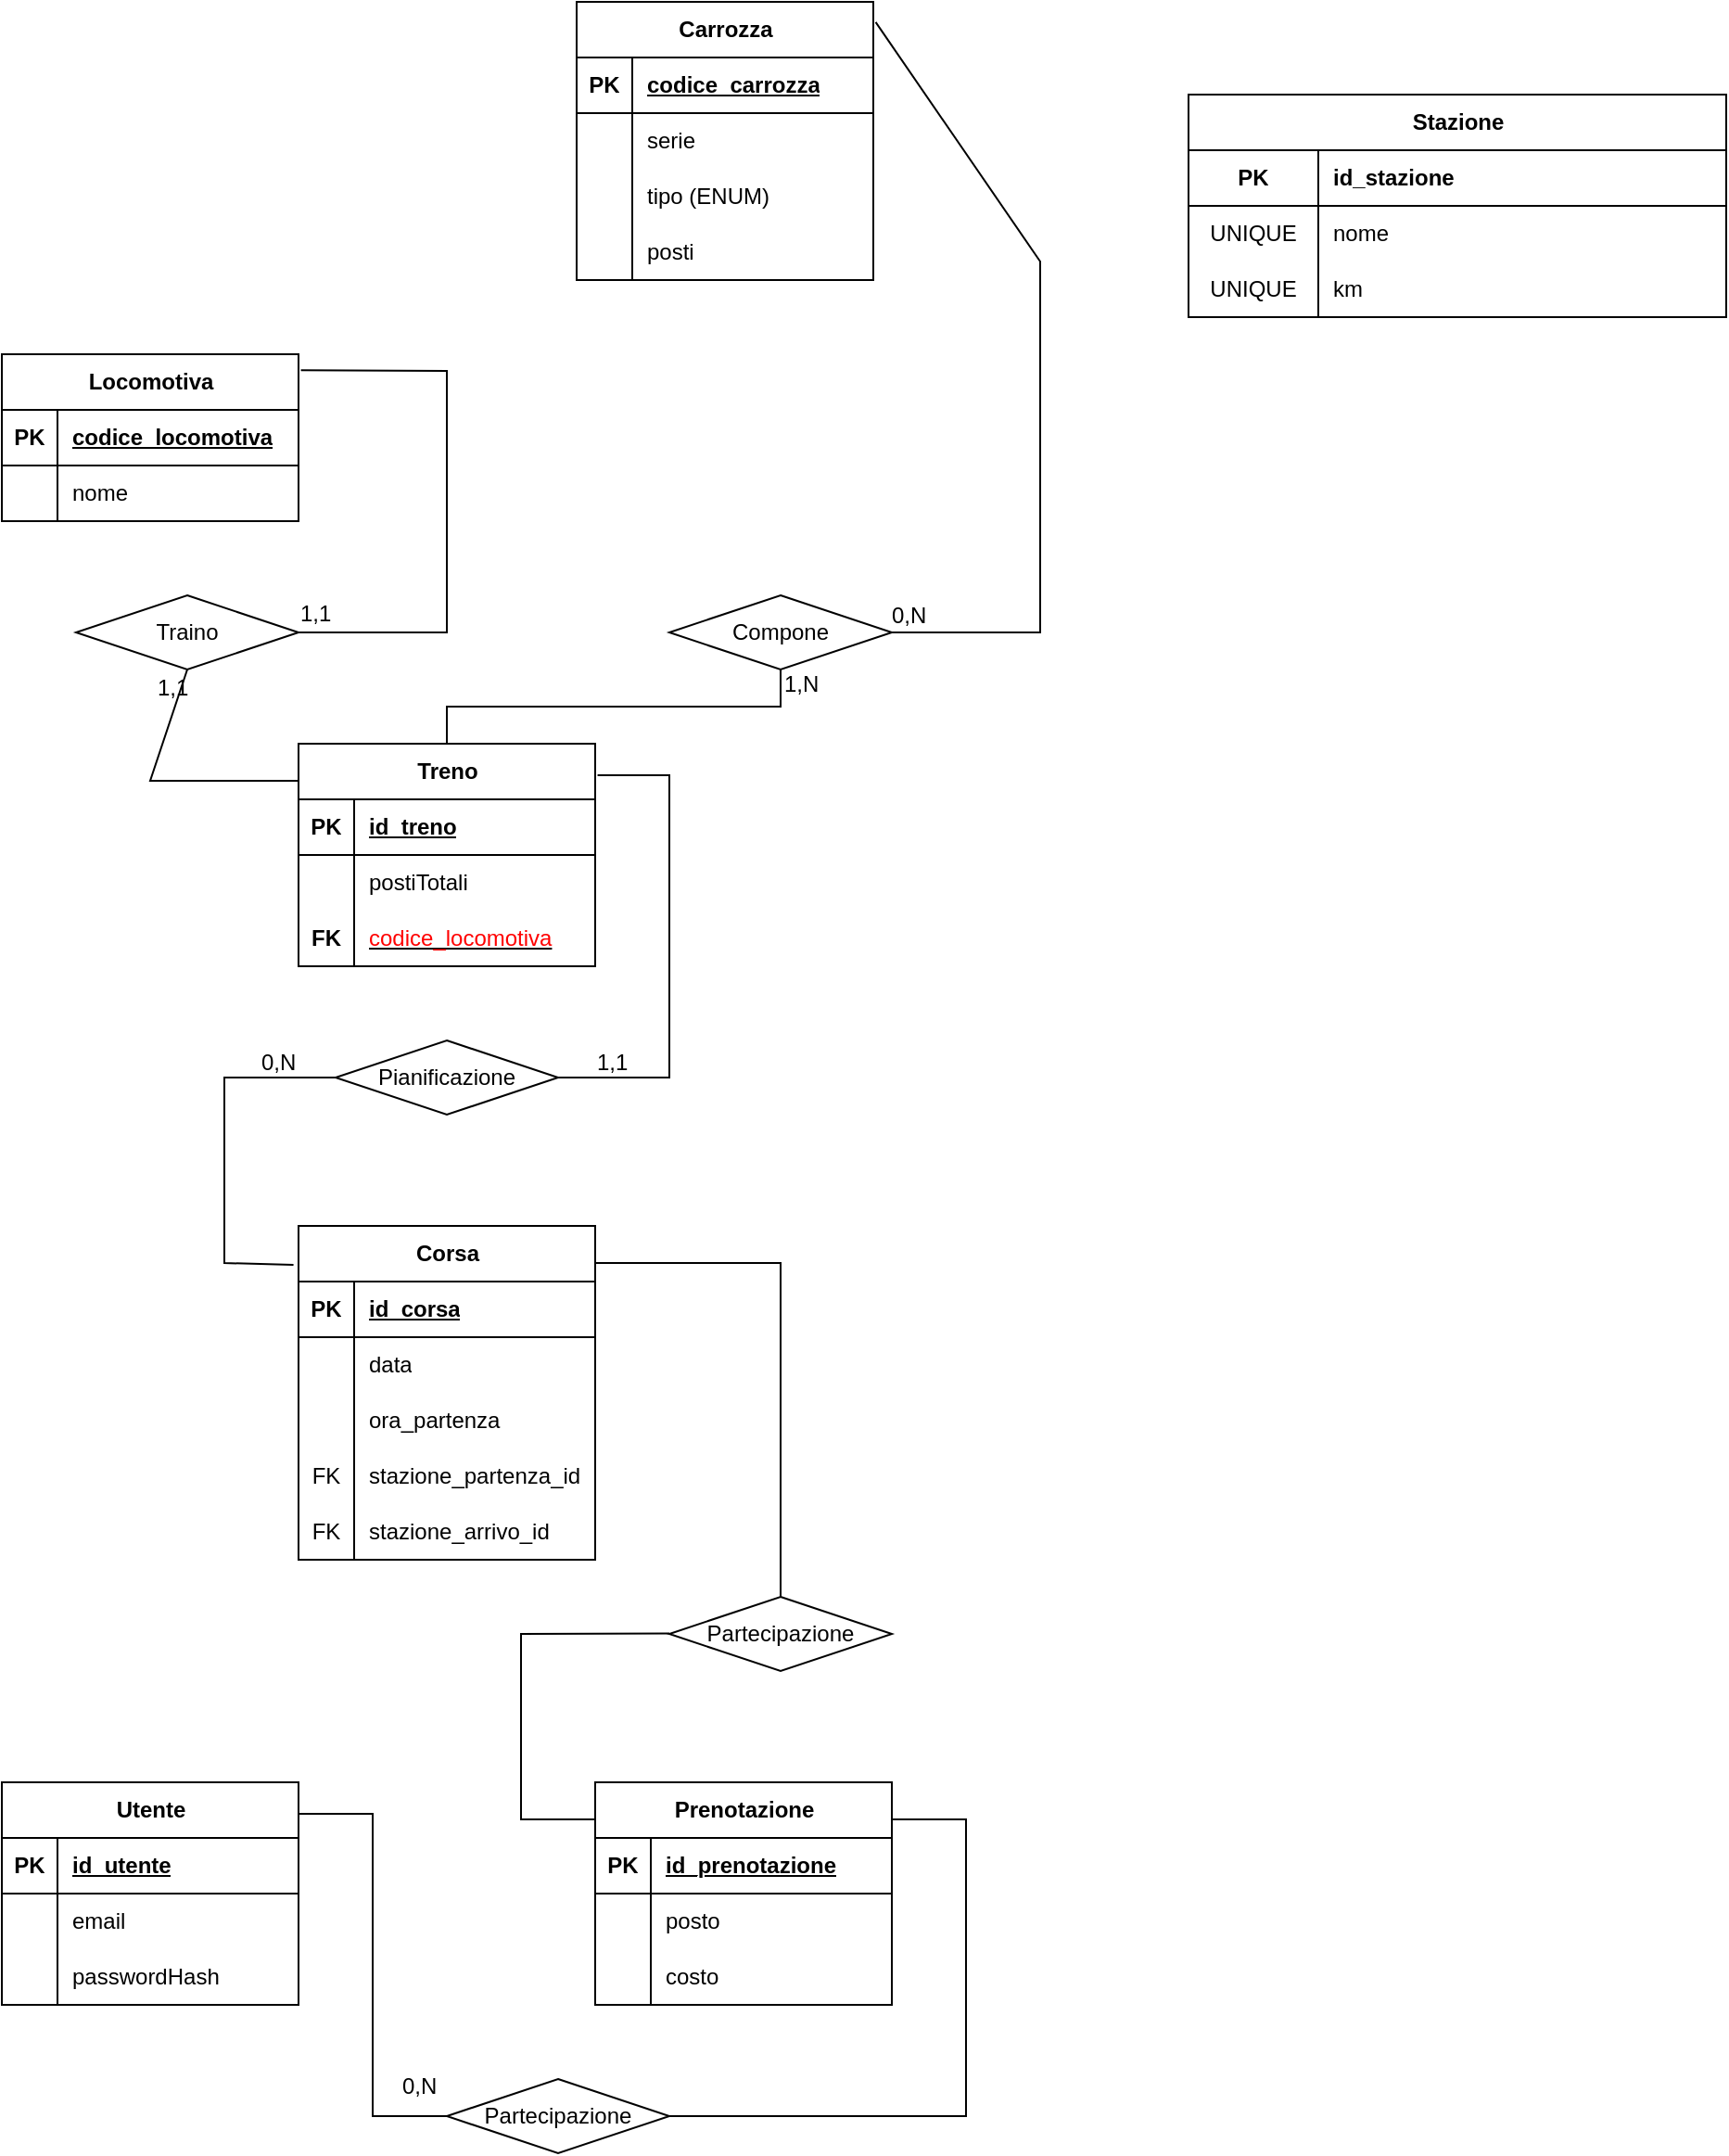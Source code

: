 <mxfile version="26.2.14">
  <diagram name="Pagina-1" id="MEbt-tBwwFMzeT0k1VTx">
    <mxGraphModel dx="225" dy="1563" grid="1" gridSize="10" guides="1" tooltips="1" connect="1" arrows="1" fold="1" page="1" pageScale="1" pageWidth="827" pageHeight="1169" math="0" shadow="0">
      <root>
        <mxCell id="0" />
        <mxCell id="1" parent="0" />
        <mxCell id="QTbaM10ClLGcp11PRQed-53" value="Corsa" style="shape=table;startSize=30;container=1;collapsible=1;childLayout=tableLayout;fixedRows=1;rowLines=0;fontStyle=1;align=center;resizeLast=1;html=1;" vertex="1" parent="1">
          <mxGeometry x="200" y="580" width="160" height="180" as="geometry" />
        </mxCell>
        <mxCell id="QTbaM10ClLGcp11PRQed-54" value="" style="shape=tableRow;horizontal=0;startSize=0;swimlaneHead=0;swimlaneBody=0;fillColor=none;collapsible=0;dropTarget=0;points=[[0,0.5],[1,0.5]];portConstraint=eastwest;top=0;left=0;right=0;bottom=1;" vertex="1" parent="QTbaM10ClLGcp11PRQed-53">
          <mxGeometry y="30" width="160" height="30" as="geometry" />
        </mxCell>
        <mxCell id="QTbaM10ClLGcp11PRQed-55" value="PK" style="shape=partialRectangle;connectable=0;fillColor=none;top=0;left=0;bottom=0;right=0;fontStyle=1;overflow=hidden;whiteSpace=wrap;html=1;" vertex="1" parent="QTbaM10ClLGcp11PRQed-54">
          <mxGeometry width="30" height="30" as="geometry">
            <mxRectangle width="30" height="30" as="alternateBounds" />
          </mxGeometry>
        </mxCell>
        <mxCell id="QTbaM10ClLGcp11PRQed-56" value="id_corsa" style="shape=partialRectangle;connectable=0;fillColor=none;top=0;left=0;bottom=0;right=0;align=left;spacingLeft=6;fontStyle=5;overflow=hidden;whiteSpace=wrap;html=1;" vertex="1" parent="QTbaM10ClLGcp11PRQed-54">
          <mxGeometry x="30" width="130" height="30" as="geometry">
            <mxRectangle width="130" height="30" as="alternateBounds" />
          </mxGeometry>
        </mxCell>
        <mxCell id="QTbaM10ClLGcp11PRQed-57" value="" style="shape=tableRow;horizontal=0;startSize=0;swimlaneHead=0;swimlaneBody=0;fillColor=none;collapsible=0;dropTarget=0;points=[[0,0.5],[1,0.5]];portConstraint=eastwest;top=0;left=0;right=0;bottom=0;" vertex="1" parent="QTbaM10ClLGcp11PRQed-53">
          <mxGeometry y="60" width="160" height="30" as="geometry" />
        </mxCell>
        <mxCell id="QTbaM10ClLGcp11PRQed-58" value="" style="shape=partialRectangle;connectable=0;fillColor=none;top=0;left=0;bottom=0;right=0;editable=1;overflow=hidden;whiteSpace=wrap;html=1;" vertex="1" parent="QTbaM10ClLGcp11PRQed-57">
          <mxGeometry width="30" height="30" as="geometry">
            <mxRectangle width="30" height="30" as="alternateBounds" />
          </mxGeometry>
        </mxCell>
        <mxCell id="QTbaM10ClLGcp11PRQed-59" value="data" style="shape=partialRectangle;connectable=0;fillColor=none;top=0;left=0;bottom=0;right=0;align=left;spacingLeft=6;overflow=hidden;whiteSpace=wrap;html=1;" vertex="1" parent="QTbaM10ClLGcp11PRQed-57">
          <mxGeometry x="30" width="130" height="30" as="geometry">
            <mxRectangle width="130" height="30" as="alternateBounds" />
          </mxGeometry>
        </mxCell>
        <mxCell id="QTbaM10ClLGcp11PRQed-60" value="" style="shape=tableRow;horizontal=0;startSize=0;swimlaneHead=0;swimlaneBody=0;fillColor=none;collapsible=0;dropTarget=0;points=[[0,0.5],[1,0.5]];portConstraint=eastwest;top=0;left=0;right=0;bottom=0;" vertex="1" parent="QTbaM10ClLGcp11PRQed-53">
          <mxGeometry y="90" width="160" height="30" as="geometry" />
        </mxCell>
        <mxCell id="QTbaM10ClLGcp11PRQed-61" value="" style="shape=partialRectangle;connectable=0;fillColor=none;top=0;left=0;bottom=0;right=0;editable=1;overflow=hidden;whiteSpace=wrap;html=1;" vertex="1" parent="QTbaM10ClLGcp11PRQed-60">
          <mxGeometry width="30" height="30" as="geometry">
            <mxRectangle width="30" height="30" as="alternateBounds" />
          </mxGeometry>
        </mxCell>
        <mxCell id="QTbaM10ClLGcp11PRQed-62" value="ora_partenza" style="shape=partialRectangle;connectable=0;fillColor=none;top=0;left=0;bottom=0;right=0;align=left;spacingLeft=6;overflow=hidden;whiteSpace=wrap;html=1;" vertex="1" parent="QTbaM10ClLGcp11PRQed-60">
          <mxGeometry x="30" width="130" height="30" as="geometry">
            <mxRectangle width="130" height="30" as="alternateBounds" />
          </mxGeometry>
        </mxCell>
        <mxCell id="QTbaM10ClLGcp11PRQed-63" value="" style="shape=tableRow;horizontal=0;startSize=0;swimlaneHead=0;swimlaneBody=0;fillColor=none;collapsible=0;dropTarget=0;points=[[0,0.5],[1,0.5]];portConstraint=eastwest;top=0;left=0;right=0;bottom=0;" vertex="1" parent="QTbaM10ClLGcp11PRQed-53">
          <mxGeometry y="120" width="160" height="30" as="geometry" />
        </mxCell>
        <mxCell id="QTbaM10ClLGcp11PRQed-64" value="FK" style="shape=partialRectangle;connectable=0;fillColor=none;top=0;left=0;bottom=0;right=0;editable=1;overflow=hidden;whiteSpace=wrap;html=1;" vertex="1" parent="QTbaM10ClLGcp11PRQed-63">
          <mxGeometry width="30" height="30" as="geometry">
            <mxRectangle width="30" height="30" as="alternateBounds" />
          </mxGeometry>
        </mxCell>
        <mxCell id="QTbaM10ClLGcp11PRQed-65" value="stazione_partenza_id" style="shape=partialRectangle;connectable=0;fillColor=none;top=0;left=0;bottom=0;right=0;align=left;spacingLeft=6;overflow=hidden;whiteSpace=wrap;html=1;" vertex="1" parent="QTbaM10ClLGcp11PRQed-63">
          <mxGeometry x="30" width="130" height="30" as="geometry">
            <mxRectangle width="130" height="30" as="alternateBounds" />
          </mxGeometry>
        </mxCell>
        <mxCell id="QTbaM10ClLGcp11PRQed-111" style="shape=tableRow;horizontal=0;startSize=0;swimlaneHead=0;swimlaneBody=0;fillColor=none;collapsible=0;dropTarget=0;points=[[0,0.5],[1,0.5]];portConstraint=eastwest;top=0;left=0;right=0;bottom=0;" vertex="1" parent="QTbaM10ClLGcp11PRQed-53">
          <mxGeometry y="150" width="160" height="30" as="geometry" />
        </mxCell>
        <mxCell id="QTbaM10ClLGcp11PRQed-112" value="FK" style="shape=partialRectangle;connectable=0;fillColor=none;top=0;left=0;bottom=0;right=0;editable=1;overflow=hidden;whiteSpace=wrap;html=1;" vertex="1" parent="QTbaM10ClLGcp11PRQed-111">
          <mxGeometry width="30" height="30" as="geometry">
            <mxRectangle width="30" height="30" as="alternateBounds" />
          </mxGeometry>
        </mxCell>
        <mxCell id="QTbaM10ClLGcp11PRQed-113" value="stazione_arrivo_id" style="shape=partialRectangle;connectable=0;fillColor=none;top=0;left=0;bottom=0;right=0;align=left;spacingLeft=6;overflow=hidden;whiteSpace=wrap;html=1;" vertex="1" parent="QTbaM10ClLGcp11PRQed-111">
          <mxGeometry x="30" width="130" height="30" as="geometry">
            <mxRectangle width="130" height="30" as="alternateBounds" />
          </mxGeometry>
        </mxCell>
        <mxCell id="QTbaM10ClLGcp11PRQed-1" value="Stazione" style="shape=table;startSize=30;container=1;collapsible=1;childLayout=tableLayout;fixedRows=1;rowLines=0;fontStyle=1;align=center;resizeLast=1;html=1;" vertex="1" parent="1">
          <mxGeometry x="680" y="-30" width="290" height="120" as="geometry" />
        </mxCell>
        <mxCell id="QTbaM10ClLGcp11PRQed-2" value="" style="shape=tableRow;horizontal=0;startSize=0;swimlaneHead=0;swimlaneBody=0;fillColor=none;collapsible=0;dropTarget=0;points=[[0,0.5],[1,0.5]];portConstraint=eastwest;top=0;left=0;right=0;bottom=1;" vertex="1" parent="QTbaM10ClLGcp11PRQed-1">
          <mxGeometry y="30" width="290" height="30" as="geometry" />
        </mxCell>
        <mxCell id="QTbaM10ClLGcp11PRQed-3" value="PK" style="shape=partialRectangle;connectable=0;fillColor=none;top=0;left=0;bottom=0;right=0;fontStyle=1;overflow=hidden;whiteSpace=wrap;html=1;" vertex="1" parent="QTbaM10ClLGcp11PRQed-2">
          <mxGeometry width="70" height="30" as="geometry">
            <mxRectangle width="70" height="30" as="alternateBounds" />
          </mxGeometry>
        </mxCell>
        <mxCell id="QTbaM10ClLGcp11PRQed-4" value="id_stazione" style="shape=partialRectangle;connectable=0;fillColor=none;top=0;left=0;bottom=0;right=0;align=left;spacingLeft=6;fontStyle=1;overflow=hidden;whiteSpace=wrap;html=1;" vertex="1" parent="QTbaM10ClLGcp11PRQed-2">
          <mxGeometry x="70" width="220" height="30" as="geometry">
            <mxRectangle width="220" height="30" as="alternateBounds" />
          </mxGeometry>
        </mxCell>
        <mxCell id="QTbaM10ClLGcp11PRQed-5" value="" style="shape=tableRow;horizontal=0;startSize=0;swimlaneHead=0;swimlaneBody=0;fillColor=none;collapsible=0;dropTarget=0;points=[[0,0.5],[1,0.5]];portConstraint=eastwest;top=0;left=0;right=0;bottom=0;" vertex="1" parent="QTbaM10ClLGcp11PRQed-1">
          <mxGeometry y="60" width="290" height="30" as="geometry" />
        </mxCell>
        <mxCell id="QTbaM10ClLGcp11PRQed-6" value="UNIQUE" style="shape=partialRectangle;connectable=0;fillColor=none;top=0;left=0;bottom=0;right=0;editable=1;overflow=hidden;whiteSpace=wrap;html=1;" vertex="1" parent="QTbaM10ClLGcp11PRQed-5">
          <mxGeometry width="70" height="30" as="geometry">
            <mxRectangle width="70" height="30" as="alternateBounds" />
          </mxGeometry>
        </mxCell>
        <mxCell id="QTbaM10ClLGcp11PRQed-7" value="nome" style="shape=partialRectangle;connectable=0;fillColor=none;top=0;left=0;bottom=0;right=0;align=left;spacingLeft=6;overflow=hidden;whiteSpace=wrap;html=1;" vertex="1" parent="QTbaM10ClLGcp11PRQed-5">
          <mxGeometry x="70" width="220" height="30" as="geometry">
            <mxRectangle width="220" height="30" as="alternateBounds" />
          </mxGeometry>
        </mxCell>
        <mxCell id="QTbaM10ClLGcp11PRQed-8" value="" style="shape=tableRow;horizontal=0;startSize=0;swimlaneHead=0;swimlaneBody=0;fillColor=none;collapsible=0;dropTarget=0;points=[[0,0.5],[1,0.5]];portConstraint=eastwest;top=0;left=0;right=0;bottom=0;" vertex="1" parent="QTbaM10ClLGcp11PRQed-1">
          <mxGeometry y="90" width="290" height="30" as="geometry" />
        </mxCell>
        <mxCell id="QTbaM10ClLGcp11PRQed-9" value="UNIQUE" style="shape=partialRectangle;connectable=0;fillColor=none;top=0;left=0;bottom=0;right=0;editable=1;overflow=hidden;whiteSpace=wrap;html=1;" vertex="1" parent="QTbaM10ClLGcp11PRQed-8">
          <mxGeometry width="70" height="30" as="geometry">
            <mxRectangle width="70" height="30" as="alternateBounds" />
          </mxGeometry>
        </mxCell>
        <mxCell id="QTbaM10ClLGcp11PRQed-10" value="km" style="shape=partialRectangle;connectable=0;fillColor=none;top=0;left=0;bottom=0;right=0;align=left;spacingLeft=6;overflow=hidden;whiteSpace=wrap;html=1;" vertex="1" parent="QTbaM10ClLGcp11PRQed-8">
          <mxGeometry x="70" width="220" height="30" as="geometry">
            <mxRectangle width="220" height="30" as="alternateBounds" />
          </mxGeometry>
        </mxCell>
        <mxCell id="QTbaM10ClLGcp11PRQed-14" value="Treno" style="shape=table;startSize=30;container=1;collapsible=1;childLayout=tableLayout;fixedRows=1;rowLines=0;fontStyle=1;align=center;resizeLast=1;html=1;" vertex="1" parent="1">
          <mxGeometry x="200" y="320" width="160" height="120" as="geometry" />
        </mxCell>
        <mxCell id="QTbaM10ClLGcp11PRQed-15" value="" style="shape=tableRow;horizontal=0;startSize=0;swimlaneHead=0;swimlaneBody=0;fillColor=none;collapsible=0;dropTarget=0;points=[[0,0.5],[1,0.5]];portConstraint=eastwest;top=0;left=0;right=0;bottom=1;" vertex="1" parent="QTbaM10ClLGcp11PRQed-14">
          <mxGeometry y="30" width="160" height="30" as="geometry" />
        </mxCell>
        <mxCell id="QTbaM10ClLGcp11PRQed-16" value="PK" style="shape=partialRectangle;connectable=0;fillColor=none;top=0;left=0;bottom=0;right=0;fontStyle=1;overflow=hidden;whiteSpace=wrap;html=1;" vertex="1" parent="QTbaM10ClLGcp11PRQed-15">
          <mxGeometry width="30" height="30" as="geometry">
            <mxRectangle width="30" height="30" as="alternateBounds" />
          </mxGeometry>
        </mxCell>
        <mxCell id="QTbaM10ClLGcp11PRQed-17" value="id_treno" style="shape=partialRectangle;connectable=0;fillColor=none;top=0;left=0;bottom=0;right=0;align=left;spacingLeft=6;fontStyle=5;overflow=hidden;whiteSpace=wrap;html=1;" vertex="1" parent="QTbaM10ClLGcp11PRQed-15">
          <mxGeometry x="30" width="130" height="30" as="geometry">
            <mxRectangle width="130" height="30" as="alternateBounds" />
          </mxGeometry>
        </mxCell>
        <mxCell id="QTbaM10ClLGcp11PRQed-18" value="" style="shape=tableRow;horizontal=0;startSize=0;swimlaneHead=0;swimlaneBody=0;fillColor=none;collapsible=0;dropTarget=0;points=[[0,0.5],[1,0.5]];portConstraint=eastwest;top=0;left=0;right=0;bottom=0;" vertex="1" parent="QTbaM10ClLGcp11PRQed-14">
          <mxGeometry y="60" width="160" height="30" as="geometry" />
        </mxCell>
        <mxCell id="QTbaM10ClLGcp11PRQed-19" value="" style="shape=partialRectangle;connectable=0;fillColor=none;top=0;left=0;bottom=0;right=0;editable=1;overflow=hidden;whiteSpace=wrap;html=1;" vertex="1" parent="QTbaM10ClLGcp11PRQed-18">
          <mxGeometry width="30" height="30" as="geometry">
            <mxRectangle width="30" height="30" as="alternateBounds" />
          </mxGeometry>
        </mxCell>
        <mxCell id="QTbaM10ClLGcp11PRQed-20" value="postiTotali" style="shape=partialRectangle;connectable=0;fillColor=none;top=0;left=0;bottom=0;right=0;align=left;spacingLeft=6;overflow=hidden;whiteSpace=wrap;html=1;" vertex="1" parent="QTbaM10ClLGcp11PRQed-18">
          <mxGeometry x="30" width="130" height="30" as="geometry">
            <mxRectangle width="130" height="30" as="alternateBounds" />
          </mxGeometry>
        </mxCell>
        <mxCell id="QTbaM10ClLGcp11PRQed-21" value="" style="shape=tableRow;horizontal=0;startSize=0;swimlaneHead=0;swimlaneBody=0;fillColor=none;collapsible=0;dropTarget=0;points=[[0,0.5],[1,0.5]];portConstraint=eastwest;top=0;left=0;right=0;bottom=0;" vertex="1" parent="QTbaM10ClLGcp11PRQed-14">
          <mxGeometry y="90" width="160" height="30" as="geometry" />
        </mxCell>
        <mxCell id="QTbaM10ClLGcp11PRQed-22" value="&lt;b&gt;FK&lt;/b&gt;" style="shape=partialRectangle;connectable=0;fillColor=none;top=0;left=0;bottom=0;right=0;editable=1;overflow=hidden;whiteSpace=wrap;html=1;" vertex="1" parent="QTbaM10ClLGcp11PRQed-21">
          <mxGeometry width="30" height="30" as="geometry">
            <mxRectangle width="30" height="30" as="alternateBounds" />
          </mxGeometry>
        </mxCell>
        <mxCell id="QTbaM10ClLGcp11PRQed-23" value="&lt;u&gt;&lt;font style=&quot;color: rgb(255, 0, 0);&quot;&gt;codice_locomotiva&lt;/font&gt;&lt;/u&gt;" style="shape=partialRectangle;connectable=0;fillColor=none;top=0;left=0;bottom=0;right=0;align=left;spacingLeft=6;overflow=hidden;whiteSpace=wrap;html=1;" vertex="1" parent="QTbaM10ClLGcp11PRQed-21">
          <mxGeometry x="30" width="130" height="30" as="geometry">
            <mxRectangle width="130" height="30" as="alternateBounds" />
          </mxGeometry>
        </mxCell>
        <mxCell id="QTbaM10ClLGcp11PRQed-27" value="Locomotiva" style="shape=table;startSize=30;container=1;collapsible=1;childLayout=tableLayout;fixedRows=1;rowLines=0;fontStyle=1;align=center;resizeLast=1;html=1;" vertex="1" parent="1">
          <mxGeometry x="40" y="110" width="160" height="90" as="geometry">
            <mxRectangle x="40" y="110" width="100" height="30" as="alternateBounds" />
          </mxGeometry>
        </mxCell>
        <mxCell id="QTbaM10ClLGcp11PRQed-28" value="" style="shape=tableRow;horizontal=0;startSize=0;swimlaneHead=0;swimlaneBody=0;fillColor=none;collapsible=0;dropTarget=0;points=[[0,0.5],[1,0.5]];portConstraint=eastwest;top=0;left=0;right=0;bottom=1;" vertex="1" parent="QTbaM10ClLGcp11PRQed-27">
          <mxGeometry y="30" width="160" height="30" as="geometry" />
        </mxCell>
        <mxCell id="QTbaM10ClLGcp11PRQed-29" value="PK" style="shape=partialRectangle;connectable=0;fillColor=none;top=0;left=0;bottom=0;right=0;fontStyle=1;overflow=hidden;whiteSpace=wrap;html=1;" vertex="1" parent="QTbaM10ClLGcp11PRQed-28">
          <mxGeometry width="30" height="30" as="geometry">
            <mxRectangle width="30" height="30" as="alternateBounds" />
          </mxGeometry>
        </mxCell>
        <mxCell id="QTbaM10ClLGcp11PRQed-30" value="codice_locomotiva" style="shape=partialRectangle;connectable=0;fillColor=none;top=0;left=0;bottom=0;right=0;align=left;spacingLeft=6;fontStyle=5;overflow=hidden;whiteSpace=wrap;html=1;" vertex="1" parent="QTbaM10ClLGcp11PRQed-28">
          <mxGeometry x="30" width="130" height="30" as="geometry">
            <mxRectangle width="130" height="30" as="alternateBounds" />
          </mxGeometry>
        </mxCell>
        <mxCell id="QTbaM10ClLGcp11PRQed-31" value="" style="shape=tableRow;horizontal=0;startSize=0;swimlaneHead=0;swimlaneBody=0;fillColor=none;collapsible=0;dropTarget=0;points=[[0,0.5],[1,0.5]];portConstraint=eastwest;top=0;left=0;right=0;bottom=0;" vertex="1" parent="QTbaM10ClLGcp11PRQed-27">
          <mxGeometry y="60" width="160" height="30" as="geometry" />
        </mxCell>
        <mxCell id="QTbaM10ClLGcp11PRQed-32" value="" style="shape=partialRectangle;connectable=0;fillColor=none;top=0;left=0;bottom=0;right=0;editable=1;overflow=hidden;whiteSpace=wrap;html=1;" vertex="1" parent="QTbaM10ClLGcp11PRQed-31">
          <mxGeometry width="30" height="30" as="geometry">
            <mxRectangle width="30" height="30" as="alternateBounds" />
          </mxGeometry>
        </mxCell>
        <mxCell id="QTbaM10ClLGcp11PRQed-33" value="nome" style="shape=partialRectangle;connectable=0;fillColor=none;top=0;left=0;bottom=0;right=0;align=left;spacingLeft=6;overflow=hidden;whiteSpace=wrap;html=1;" vertex="1" parent="QTbaM10ClLGcp11PRQed-31">
          <mxGeometry x="30" width="130" height="30" as="geometry">
            <mxRectangle width="130" height="30" as="alternateBounds" />
          </mxGeometry>
        </mxCell>
        <mxCell id="QTbaM10ClLGcp11PRQed-40" value="Carrozza" style="shape=table;startSize=30;container=1;collapsible=1;childLayout=tableLayout;fixedRows=1;rowLines=0;fontStyle=1;align=center;resizeLast=1;html=1;" vertex="1" parent="1">
          <mxGeometry x="350" y="-80" width="160" height="150" as="geometry" />
        </mxCell>
        <mxCell id="QTbaM10ClLGcp11PRQed-41" value="" style="shape=tableRow;horizontal=0;startSize=0;swimlaneHead=0;swimlaneBody=0;fillColor=none;collapsible=0;dropTarget=0;points=[[0,0.5],[1,0.5]];portConstraint=eastwest;top=0;left=0;right=0;bottom=1;" vertex="1" parent="QTbaM10ClLGcp11PRQed-40">
          <mxGeometry y="30" width="160" height="30" as="geometry" />
        </mxCell>
        <mxCell id="QTbaM10ClLGcp11PRQed-42" value="PK" style="shape=partialRectangle;connectable=0;fillColor=none;top=0;left=0;bottom=0;right=0;fontStyle=1;overflow=hidden;whiteSpace=wrap;html=1;" vertex="1" parent="QTbaM10ClLGcp11PRQed-41">
          <mxGeometry width="30" height="30" as="geometry">
            <mxRectangle width="30" height="30" as="alternateBounds" />
          </mxGeometry>
        </mxCell>
        <mxCell id="QTbaM10ClLGcp11PRQed-43" value="codice_carrozza" style="shape=partialRectangle;connectable=0;fillColor=none;top=0;left=0;bottom=0;right=0;align=left;spacingLeft=6;fontStyle=5;overflow=hidden;whiteSpace=wrap;html=1;" vertex="1" parent="QTbaM10ClLGcp11PRQed-41">
          <mxGeometry x="30" width="130" height="30" as="geometry">
            <mxRectangle width="130" height="30" as="alternateBounds" />
          </mxGeometry>
        </mxCell>
        <mxCell id="QTbaM10ClLGcp11PRQed-44" value="" style="shape=tableRow;horizontal=0;startSize=0;swimlaneHead=0;swimlaneBody=0;fillColor=none;collapsible=0;dropTarget=0;points=[[0,0.5],[1,0.5]];portConstraint=eastwest;top=0;left=0;right=0;bottom=0;" vertex="1" parent="QTbaM10ClLGcp11PRQed-40">
          <mxGeometry y="60" width="160" height="30" as="geometry" />
        </mxCell>
        <mxCell id="QTbaM10ClLGcp11PRQed-45" value="" style="shape=partialRectangle;connectable=0;fillColor=none;top=0;left=0;bottom=0;right=0;editable=1;overflow=hidden;whiteSpace=wrap;html=1;" vertex="1" parent="QTbaM10ClLGcp11PRQed-44">
          <mxGeometry width="30" height="30" as="geometry">
            <mxRectangle width="30" height="30" as="alternateBounds" />
          </mxGeometry>
        </mxCell>
        <mxCell id="QTbaM10ClLGcp11PRQed-46" value="serie" style="shape=partialRectangle;connectable=0;fillColor=none;top=0;left=0;bottom=0;right=0;align=left;spacingLeft=6;overflow=hidden;whiteSpace=wrap;html=1;" vertex="1" parent="QTbaM10ClLGcp11PRQed-44">
          <mxGeometry x="30" width="130" height="30" as="geometry">
            <mxRectangle width="130" height="30" as="alternateBounds" />
          </mxGeometry>
        </mxCell>
        <mxCell id="QTbaM10ClLGcp11PRQed-47" value="" style="shape=tableRow;horizontal=0;startSize=0;swimlaneHead=0;swimlaneBody=0;fillColor=none;collapsible=0;dropTarget=0;points=[[0,0.5],[1,0.5]];portConstraint=eastwest;top=0;left=0;right=0;bottom=0;" vertex="1" parent="QTbaM10ClLGcp11PRQed-40">
          <mxGeometry y="90" width="160" height="30" as="geometry" />
        </mxCell>
        <mxCell id="QTbaM10ClLGcp11PRQed-48" value="" style="shape=partialRectangle;connectable=0;fillColor=none;top=0;left=0;bottom=0;right=0;editable=1;overflow=hidden;whiteSpace=wrap;html=1;" vertex="1" parent="QTbaM10ClLGcp11PRQed-47">
          <mxGeometry width="30" height="30" as="geometry">
            <mxRectangle width="30" height="30" as="alternateBounds" />
          </mxGeometry>
        </mxCell>
        <mxCell id="QTbaM10ClLGcp11PRQed-49" value="tipo (ENUM)" style="shape=partialRectangle;connectable=0;fillColor=none;top=0;left=0;bottom=0;right=0;align=left;spacingLeft=6;overflow=hidden;whiteSpace=wrap;html=1;" vertex="1" parent="QTbaM10ClLGcp11PRQed-47">
          <mxGeometry x="30" width="130" height="30" as="geometry">
            <mxRectangle width="130" height="30" as="alternateBounds" />
          </mxGeometry>
        </mxCell>
        <mxCell id="QTbaM10ClLGcp11PRQed-50" value="" style="shape=tableRow;horizontal=0;startSize=0;swimlaneHead=0;swimlaneBody=0;fillColor=none;collapsible=0;dropTarget=0;points=[[0,0.5],[1,0.5]];portConstraint=eastwest;top=0;left=0;right=0;bottom=0;" vertex="1" parent="QTbaM10ClLGcp11PRQed-40">
          <mxGeometry y="120" width="160" height="30" as="geometry" />
        </mxCell>
        <mxCell id="QTbaM10ClLGcp11PRQed-51" value="" style="shape=partialRectangle;connectable=0;fillColor=none;top=0;left=0;bottom=0;right=0;editable=1;overflow=hidden;whiteSpace=wrap;html=1;" vertex="1" parent="QTbaM10ClLGcp11PRQed-50">
          <mxGeometry width="30" height="30" as="geometry">
            <mxRectangle width="30" height="30" as="alternateBounds" />
          </mxGeometry>
        </mxCell>
        <mxCell id="QTbaM10ClLGcp11PRQed-52" value="posti" style="shape=partialRectangle;connectable=0;fillColor=none;top=0;left=0;bottom=0;right=0;align=left;spacingLeft=6;overflow=hidden;whiteSpace=wrap;html=1;" vertex="1" parent="QTbaM10ClLGcp11PRQed-50">
          <mxGeometry x="30" width="130" height="30" as="geometry">
            <mxRectangle width="130" height="30" as="alternateBounds" />
          </mxGeometry>
        </mxCell>
        <mxCell id="QTbaM10ClLGcp11PRQed-79" value="Prenotazione" style="shape=table;startSize=30;container=1;collapsible=1;childLayout=tableLayout;fixedRows=1;rowLines=0;fontStyle=1;align=center;resizeLast=1;html=1;" vertex="1" parent="1">
          <mxGeometry x="360" y="880" width="160" height="120" as="geometry" />
        </mxCell>
        <mxCell id="QTbaM10ClLGcp11PRQed-80" value="" style="shape=tableRow;horizontal=0;startSize=0;swimlaneHead=0;swimlaneBody=0;fillColor=none;collapsible=0;dropTarget=0;points=[[0,0.5],[1,0.5]];portConstraint=eastwest;top=0;left=0;right=0;bottom=1;" vertex="1" parent="QTbaM10ClLGcp11PRQed-79">
          <mxGeometry y="30" width="160" height="30" as="geometry" />
        </mxCell>
        <mxCell id="QTbaM10ClLGcp11PRQed-81" value="PK" style="shape=partialRectangle;connectable=0;fillColor=none;top=0;left=0;bottom=0;right=0;fontStyle=1;overflow=hidden;whiteSpace=wrap;html=1;" vertex="1" parent="QTbaM10ClLGcp11PRQed-80">
          <mxGeometry width="30" height="30" as="geometry">
            <mxRectangle width="30" height="30" as="alternateBounds" />
          </mxGeometry>
        </mxCell>
        <mxCell id="QTbaM10ClLGcp11PRQed-82" value="id_prenotazione" style="shape=partialRectangle;connectable=0;fillColor=none;top=0;left=0;bottom=0;right=0;align=left;spacingLeft=6;fontStyle=5;overflow=hidden;whiteSpace=wrap;html=1;" vertex="1" parent="QTbaM10ClLGcp11PRQed-80">
          <mxGeometry x="30" width="130" height="30" as="geometry">
            <mxRectangle width="130" height="30" as="alternateBounds" />
          </mxGeometry>
        </mxCell>
        <mxCell id="QTbaM10ClLGcp11PRQed-83" value="" style="shape=tableRow;horizontal=0;startSize=0;swimlaneHead=0;swimlaneBody=0;fillColor=none;collapsible=0;dropTarget=0;points=[[0,0.5],[1,0.5]];portConstraint=eastwest;top=0;left=0;right=0;bottom=0;" vertex="1" parent="QTbaM10ClLGcp11PRQed-79">
          <mxGeometry y="60" width="160" height="30" as="geometry" />
        </mxCell>
        <mxCell id="QTbaM10ClLGcp11PRQed-84" value="" style="shape=partialRectangle;connectable=0;fillColor=none;top=0;left=0;bottom=0;right=0;editable=1;overflow=hidden;whiteSpace=wrap;html=1;" vertex="1" parent="QTbaM10ClLGcp11PRQed-83">
          <mxGeometry width="30" height="30" as="geometry">
            <mxRectangle width="30" height="30" as="alternateBounds" />
          </mxGeometry>
        </mxCell>
        <mxCell id="QTbaM10ClLGcp11PRQed-85" value="posto" style="shape=partialRectangle;connectable=0;fillColor=none;top=0;left=0;bottom=0;right=0;align=left;spacingLeft=6;overflow=hidden;whiteSpace=wrap;html=1;" vertex="1" parent="QTbaM10ClLGcp11PRQed-83">
          <mxGeometry x="30" width="130" height="30" as="geometry">
            <mxRectangle width="130" height="30" as="alternateBounds" />
          </mxGeometry>
        </mxCell>
        <mxCell id="QTbaM10ClLGcp11PRQed-86" value="" style="shape=tableRow;horizontal=0;startSize=0;swimlaneHead=0;swimlaneBody=0;fillColor=none;collapsible=0;dropTarget=0;points=[[0,0.5],[1,0.5]];portConstraint=eastwest;top=0;left=0;right=0;bottom=0;" vertex="1" parent="QTbaM10ClLGcp11PRQed-79">
          <mxGeometry y="90" width="160" height="30" as="geometry" />
        </mxCell>
        <mxCell id="QTbaM10ClLGcp11PRQed-87" value="" style="shape=partialRectangle;connectable=0;fillColor=none;top=0;left=0;bottom=0;right=0;editable=1;overflow=hidden;whiteSpace=wrap;html=1;" vertex="1" parent="QTbaM10ClLGcp11PRQed-86">
          <mxGeometry width="30" height="30" as="geometry">
            <mxRectangle width="30" height="30" as="alternateBounds" />
          </mxGeometry>
        </mxCell>
        <mxCell id="QTbaM10ClLGcp11PRQed-88" value="costo" style="shape=partialRectangle;connectable=0;fillColor=none;top=0;left=0;bottom=0;right=0;align=left;spacingLeft=6;overflow=hidden;whiteSpace=wrap;html=1;" vertex="1" parent="QTbaM10ClLGcp11PRQed-86">
          <mxGeometry x="30" width="130" height="30" as="geometry">
            <mxRectangle width="130" height="30" as="alternateBounds" />
          </mxGeometry>
        </mxCell>
        <mxCell id="QTbaM10ClLGcp11PRQed-114" value="Compone" style="shape=rhombus;perimeter=rhombusPerimeter;whiteSpace=wrap;html=1;align=center;" vertex="1" parent="1">
          <mxGeometry x="400" y="240" width="120" height="40" as="geometry" />
        </mxCell>
        <mxCell id="QTbaM10ClLGcp11PRQed-115" value="Traino" style="shape=rhombus;perimeter=rhombusPerimeter;whiteSpace=wrap;html=1;align=center;" vertex="1" parent="1">
          <mxGeometry x="80" y="240" width="120" height="40" as="geometry" />
        </mxCell>
        <mxCell id="QTbaM10ClLGcp11PRQed-116" value="Pianificazione" style="shape=rhombus;perimeter=rhombusPerimeter;whiteSpace=wrap;html=1;align=center;" vertex="1" parent="1">
          <mxGeometry x="220" y="480" width="120" height="40" as="geometry" />
        </mxCell>
        <mxCell id="QTbaM10ClLGcp11PRQed-117" value="Partecipazione" style="shape=rhombus;perimeter=rhombusPerimeter;whiteSpace=wrap;html=1;align=center;" vertex="1" parent="1">
          <mxGeometry x="400" y="780" width="120" height="40" as="geometry" />
        </mxCell>
        <mxCell id="QTbaM10ClLGcp11PRQed-66" value="Utente" style="shape=table;startSize=30;container=1;collapsible=1;childLayout=tableLayout;fixedRows=1;rowLines=0;fontStyle=1;align=center;resizeLast=1;html=1;" vertex="1" parent="1">
          <mxGeometry x="40" y="880" width="160" height="120" as="geometry" />
        </mxCell>
        <mxCell id="QTbaM10ClLGcp11PRQed-67" value="" style="shape=tableRow;horizontal=0;startSize=0;swimlaneHead=0;swimlaneBody=0;fillColor=none;collapsible=0;dropTarget=0;points=[[0,0.5],[1,0.5]];portConstraint=eastwest;top=0;left=0;right=0;bottom=1;" vertex="1" parent="QTbaM10ClLGcp11PRQed-66">
          <mxGeometry y="30" width="160" height="30" as="geometry" />
        </mxCell>
        <mxCell id="QTbaM10ClLGcp11PRQed-68" value="PK" style="shape=partialRectangle;connectable=0;fillColor=none;top=0;left=0;bottom=0;right=0;fontStyle=1;overflow=hidden;whiteSpace=wrap;html=1;" vertex="1" parent="QTbaM10ClLGcp11PRQed-67">
          <mxGeometry width="30" height="30" as="geometry">
            <mxRectangle width="30" height="30" as="alternateBounds" />
          </mxGeometry>
        </mxCell>
        <mxCell id="QTbaM10ClLGcp11PRQed-69" value="id_utente" style="shape=partialRectangle;connectable=0;fillColor=none;top=0;left=0;bottom=0;right=0;align=left;spacingLeft=6;fontStyle=5;overflow=hidden;whiteSpace=wrap;html=1;" vertex="1" parent="QTbaM10ClLGcp11PRQed-67">
          <mxGeometry x="30" width="130" height="30" as="geometry">
            <mxRectangle width="130" height="30" as="alternateBounds" />
          </mxGeometry>
        </mxCell>
        <mxCell id="QTbaM10ClLGcp11PRQed-70" value="" style="shape=tableRow;horizontal=0;startSize=0;swimlaneHead=0;swimlaneBody=0;fillColor=none;collapsible=0;dropTarget=0;points=[[0,0.5],[1,0.5]];portConstraint=eastwest;top=0;left=0;right=0;bottom=0;" vertex="1" parent="QTbaM10ClLGcp11PRQed-66">
          <mxGeometry y="60" width="160" height="30" as="geometry" />
        </mxCell>
        <mxCell id="QTbaM10ClLGcp11PRQed-71" value="" style="shape=partialRectangle;connectable=0;fillColor=none;top=0;left=0;bottom=0;right=0;editable=1;overflow=hidden;whiteSpace=wrap;html=1;" vertex="1" parent="QTbaM10ClLGcp11PRQed-70">
          <mxGeometry width="30" height="30" as="geometry">
            <mxRectangle width="30" height="30" as="alternateBounds" />
          </mxGeometry>
        </mxCell>
        <mxCell id="QTbaM10ClLGcp11PRQed-72" value="email" style="shape=partialRectangle;connectable=0;fillColor=none;top=0;left=0;bottom=0;right=0;align=left;spacingLeft=6;overflow=hidden;whiteSpace=wrap;html=1;" vertex="1" parent="QTbaM10ClLGcp11PRQed-70">
          <mxGeometry x="30" width="130" height="30" as="geometry">
            <mxRectangle width="130" height="30" as="alternateBounds" />
          </mxGeometry>
        </mxCell>
        <mxCell id="QTbaM10ClLGcp11PRQed-73" value="" style="shape=tableRow;horizontal=0;startSize=0;swimlaneHead=0;swimlaneBody=0;fillColor=none;collapsible=0;dropTarget=0;points=[[0,0.5],[1,0.5]];portConstraint=eastwest;top=0;left=0;right=0;bottom=0;" vertex="1" parent="QTbaM10ClLGcp11PRQed-66">
          <mxGeometry y="90" width="160" height="30" as="geometry" />
        </mxCell>
        <mxCell id="QTbaM10ClLGcp11PRQed-74" value="" style="shape=partialRectangle;connectable=0;fillColor=none;top=0;left=0;bottom=0;right=0;editable=1;overflow=hidden;whiteSpace=wrap;html=1;" vertex="1" parent="QTbaM10ClLGcp11PRQed-73">
          <mxGeometry width="30" height="30" as="geometry">
            <mxRectangle width="30" height="30" as="alternateBounds" />
          </mxGeometry>
        </mxCell>
        <mxCell id="QTbaM10ClLGcp11PRQed-75" value="passwordHash" style="shape=partialRectangle;connectable=0;fillColor=none;top=0;left=0;bottom=0;right=0;align=left;spacingLeft=6;overflow=hidden;whiteSpace=wrap;html=1;" vertex="1" parent="QTbaM10ClLGcp11PRQed-73">
          <mxGeometry x="30" width="130" height="30" as="geometry">
            <mxRectangle width="130" height="30" as="alternateBounds" />
          </mxGeometry>
        </mxCell>
        <mxCell id="QTbaM10ClLGcp11PRQed-136" value="" style="endArrow=none;html=1;rounded=0;entryX=1.008;entryY=0.073;entryDx=0;entryDy=0;entryPerimeter=0;exitX=1;exitY=0.5;exitDx=0;exitDy=0;" edge="1" parent="1" source="QTbaM10ClLGcp11PRQed-114" target="QTbaM10ClLGcp11PRQed-40">
          <mxGeometry relative="1" as="geometry">
            <mxPoint x="550" y="260" as="sourcePoint" />
            <mxPoint x="600" y="60" as="targetPoint" />
            <Array as="points">
              <mxPoint x="600" y="260" />
              <mxPoint x="600" y="60" />
            </Array>
          </mxGeometry>
        </mxCell>
        <mxCell id="QTbaM10ClLGcp11PRQed-137" value="" style="endArrow=none;html=1;rounded=0;entryX=0.5;entryY=1;entryDx=0;entryDy=0;exitX=0.5;exitY=0;exitDx=0;exitDy=0;" edge="1" parent="1" source="QTbaM10ClLGcp11PRQed-14" target="QTbaM10ClLGcp11PRQed-114">
          <mxGeometry relative="1" as="geometry">
            <mxPoint x="280" y="300" as="sourcePoint" />
            <mxPoint x="400" y="259.6" as="targetPoint" />
            <Array as="points">
              <mxPoint x="280" y="300" />
              <mxPoint x="460" y="300" />
            </Array>
          </mxGeometry>
        </mxCell>
        <mxCell id="QTbaM10ClLGcp11PRQed-139" value="" style="endArrow=none;html=1;rounded=0;exitX=0.5;exitY=1;exitDx=0;exitDy=0;" edge="1" parent="1" source="QTbaM10ClLGcp11PRQed-115">
          <mxGeometry relative="1" as="geometry">
            <mxPoint x="40" y="340" as="sourcePoint" />
            <mxPoint x="200" y="340" as="targetPoint" />
            <Array as="points">
              <mxPoint x="120" y="340" />
            </Array>
          </mxGeometry>
        </mxCell>
        <mxCell id="QTbaM10ClLGcp11PRQed-140" value="" style="endArrow=none;html=1;rounded=0;exitX=1;exitY=0.5;exitDx=0;exitDy=0;entryX=1.008;entryY=0.096;entryDx=0;entryDy=0;entryPerimeter=0;" edge="1" parent="1" source="QTbaM10ClLGcp11PRQed-115" target="QTbaM10ClLGcp11PRQed-27">
          <mxGeometry relative="1" as="geometry">
            <mxPoint x="300" y="230" as="sourcePoint" />
            <mxPoint x="280" y="120" as="targetPoint" />
            <Array as="points">
              <mxPoint x="280" y="260" />
              <mxPoint x="280" y="119" />
            </Array>
          </mxGeometry>
        </mxCell>
        <mxCell id="QTbaM10ClLGcp11PRQed-141" value="" style="endArrow=none;html=1;rounded=0;entryX=1.008;entryY=0.142;entryDx=0;entryDy=0;entryPerimeter=0;exitX=1;exitY=0.5;exitDx=0;exitDy=0;" edge="1" parent="1" source="QTbaM10ClLGcp11PRQed-116" target="QTbaM10ClLGcp11PRQed-14">
          <mxGeometry relative="1" as="geometry">
            <mxPoint x="400" y="500" as="sourcePoint" />
            <mxPoint x="390" y="370" as="targetPoint" />
            <Array as="points">
              <mxPoint x="400" y="500" />
              <mxPoint x="400" y="337" />
            </Array>
          </mxGeometry>
        </mxCell>
        <mxCell id="QTbaM10ClLGcp11PRQed-142" value="" style="endArrow=none;html=1;rounded=0;entryX=0;entryY=0.5;entryDx=0;entryDy=0;exitX=-0.017;exitY=0.117;exitDx=0;exitDy=0;exitPerimeter=0;" edge="1" parent="1" source="QTbaM10ClLGcp11PRQed-53" target="QTbaM10ClLGcp11PRQed-116">
          <mxGeometry relative="1" as="geometry">
            <mxPoint x="160" y="600" as="sourcePoint" />
            <mxPoint x="430" y="510" as="targetPoint" />
            <Array as="points">
              <mxPoint x="160" y="600" />
              <mxPoint x="160" y="500" />
            </Array>
          </mxGeometry>
        </mxCell>
        <mxCell id="QTbaM10ClLGcp11PRQed-150" value="1,1" style="text;strokeColor=none;fillColor=none;spacingLeft=4;spacingRight=4;overflow=hidden;rotatable=0;points=[[0,0.5],[1,0.5]];portConstraint=eastwest;fontSize=12;whiteSpace=wrap;html=1;" vertex="1" parent="1">
          <mxGeometry x="195" y="236" width="40" height="30" as="geometry" />
        </mxCell>
        <mxCell id="QTbaM10ClLGcp11PRQed-151" value="1,1" style="text;strokeColor=none;fillColor=none;spacingLeft=4;spacingRight=4;overflow=hidden;rotatable=0;points=[[0,0.5],[1,0.5]];portConstraint=eastwest;fontSize=12;whiteSpace=wrap;html=1;" vertex="1" parent="1">
          <mxGeometry x="118" y="276" width="40" height="30" as="geometry" />
        </mxCell>
        <mxCell id="QTbaM10ClLGcp11PRQed-152" value="1,N" style="text;strokeColor=none;fillColor=none;spacingLeft=4;spacingRight=4;overflow=hidden;rotatable=0;points=[[0,0.5],[1,0.5]];portConstraint=eastwest;fontSize=12;whiteSpace=wrap;html=1;" vertex="1" parent="1">
          <mxGeometry x="456" y="274" width="40" height="30" as="geometry" />
        </mxCell>
        <mxCell id="QTbaM10ClLGcp11PRQed-153" value="0,N" style="text;strokeColor=none;fillColor=none;spacingLeft=4;spacingRight=4;overflow=hidden;rotatable=0;points=[[0,0.5],[1,0.5]];portConstraint=eastwest;fontSize=12;whiteSpace=wrap;html=1;" vertex="1" parent="1">
          <mxGeometry x="514" y="237" width="40" height="30" as="geometry" />
        </mxCell>
        <mxCell id="QTbaM10ClLGcp11PRQed-154" value="1,1" style="text;strokeColor=none;fillColor=none;spacingLeft=4;spacingRight=4;overflow=hidden;rotatable=0;points=[[0,0.5],[1,0.5]];portConstraint=eastwest;fontSize=12;whiteSpace=wrap;html=1;" vertex="1" parent="1">
          <mxGeometry x="355" y="478" width="40" height="30" as="geometry" />
        </mxCell>
        <mxCell id="QTbaM10ClLGcp11PRQed-155" value="0,N" style="text;strokeColor=none;fillColor=none;spacingLeft=4;spacingRight=4;overflow=hidden;rotatable=0;points=[[0,0.5],[1,0.5]];portConstraint=eastwest;fontSize=12;whiteSpace=wrap;html=1;" vertex="1" parent="1">
          <mxGeometry x="174.4" y="478" width="40" height="30" as="geometry" />
        </mxCell>
        <mxCell id="QTbaM10ClLGcp11PRQed-157" value="" style="endArrow=none;html=1;rounded=0;entryX=0.5;entryY=0;entryDx=0;entryDy=0;" edge="1" parent="1" target="QTbaM10ClLGcp11PRQed-117">
          <mxGeometry relative="1" as="geometry">
            <mxPoint x="360" y="600" as="sourcePoint" />
            <mxPoint x="520" y="600" as="targetPoint" />
            <Array as="points">
              <mxPoint x="460" y="600" />
            </Array>
          </mxGeometry>
        </mxCell>
        <mxCell id="QTbaM10ClLGcp11PRQed-158" value="" style="endArrow=none;html=1;rounded=0;exitX=0;exitY=0.167;exitDx=0;exitDy=0;exitPerimeter=0;" edge="1" parent="1" source="QTbaM10ClLGcp11PRQed-79">
          <mxGeometry relative="1" as="geometry">
            <mxPoint x="320" y="900" as="sourcePoint" />
            <mxPoint x="400" y="799.69" as="targetPoint" />
            <Array as="points">
              <mxPoint x="320" y="900" />
              <mxPoint x="320" y="800" />
            </Array>
          </mxGeometry>
        </mxCell>
        <mxCell id="QTbaM10ClLGcp11PRQed-159" value="Partecipazione" style="shape=rhombus;perimeter=rhombusPerimeter;whiteSpace=wrap;html=1;align=center;" vertex="1" parent="1">
          <mxGeometry x="280" y="1040" width="120" height="40" as="geometry" />
        </mxCell>
        <mxCell id="QTbaM10ClLGcp11PRQed-160" value="" style="endArrow=none;html=1;rounded=0;entryX=1;entryY=0.5;entryDx=0;entryDy=0;" edge="1" parent="1" target="QTbaM10ClLGcp11PRQed-159">
          <mxGeometry relative="1" as="geometry">
            <mxPoint x="520" y="900" as="sourcePoint" />
            <mxPoint x="560" y="1060" as="targetPoint" />
            <Array as="points">
              <mxPoint x="560" y="900" />
              <mxPoint x="560" y="1060" />
            </Array>
          </mxGeometry>
        </mxCell>
        <mxCell id="QTbaM10ClLGcp11PRQed-161" value="" style="endArrow=none;html=1;rounded=0;exitX=1;exitY=0.142;exitDx=0;exitDy=0;exitPerimeter=0;entryX=0;entryY=0.5;entryDx=0;entryDy=0;" edge="1" parent="1" source="QTbaM10ClLGcp11PRQed-66" target="QTbaM10ClLGcp11PRQed-159">
          <mxGeometry relative="1" as="geometry">
            <mxPoint x="240" y="900" as="sourcePoint" />
            <mxPoint x="274" y="1060" as="targetPoint" />
            <Array as="points">
              <mxPoint x="240" y="897" />
              <mxPoint x="240" y="1060" />
            </Array>
          </mxGeometry>
        </mxCell>
        <mxCell id="QTbaM10ClLGcp11PRQed-162" value="0,N" style="text;strokeColor=none;fillColor=none;spacingLeft=4;spacingRight=4;overflow=hidden;rotatable=0;points=[[0,0.5],[1,0.5]];portConstraint=eastwest;fontSize=12;whiteSpace=wrap;html=1;" vertex="1" parent="1">
          <mxGeometry x="250" y="1030" width="40" height="30" as="geometry" />
        </mxCell>
      </root>
    </mxGraphModel>
  </diagram>
</mxfile>
